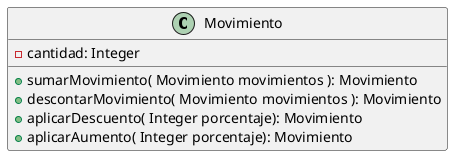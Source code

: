 @startuml(id=SINSUBCLASES)
       'Clase que encapsula la logica de movimientos.
       class Movimiento{
           - cantidad: Integer
           + sumarMovimiento( Movimiento movimientos ): Movimiento
           + descontarMovimiento( Movimiento movimientos ): Movimiento
           + aplicarDescuento( Integer porcentaje): Movimiento
           + aplicarAumento( Integer porcentaje): Movimiento
       }

@enduml